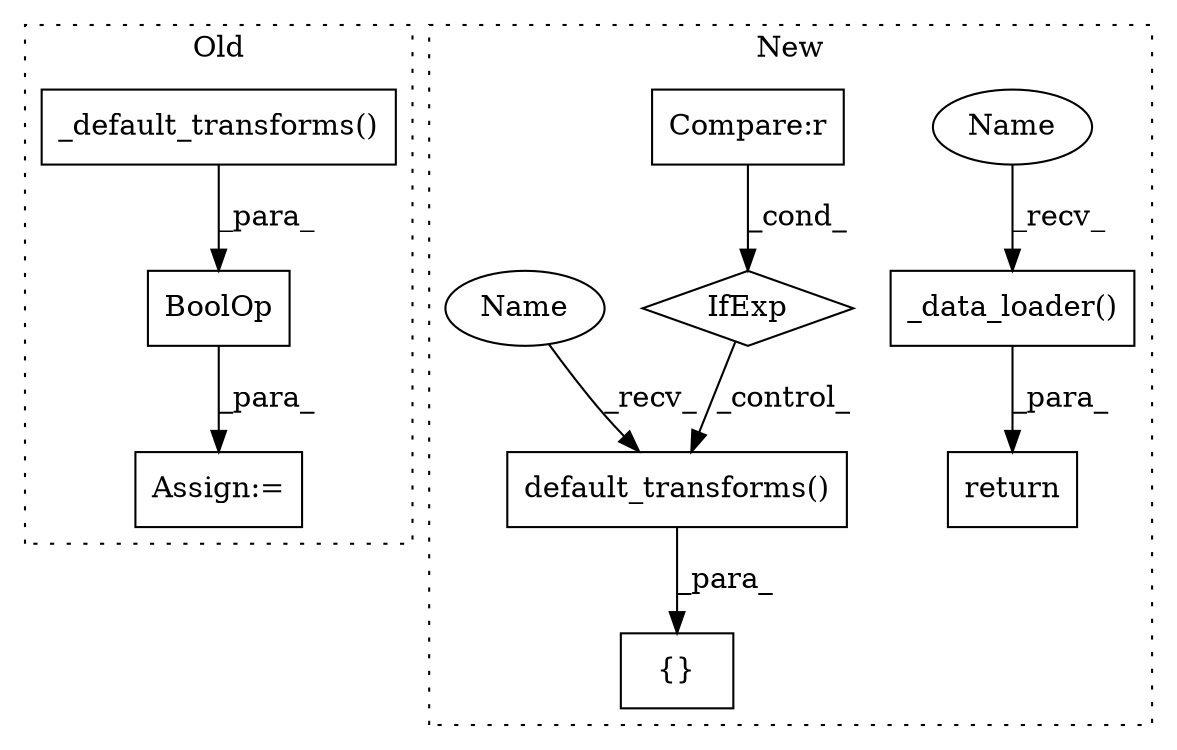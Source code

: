 digraph G {
subgraph cluster0 {
1 [label="_default_transforms()" a="75" s="5255" l="26" shape="box"];
3 [label="BoolOp" a="72" s="5210" l="71" shape="box"];
9 [label="Assign:=" a="68" s="5207" l="3" shape="box"];
label = "Old";
style="dotted";
}
subgraph cluster1 {
2 [label="{}" a="59" s="4960,5090" l="14,0" shape="box"];
4 [label="default_transforms()" a="75" s="5009" l="25" shape="box"];
5 [label="Compare:r" a="40" s="5038" l="27" shape="box"];
6 [label="_data_loader()" a="75" s="5279,5304" l="18,16" shape="box"];
7 [label="IfExp" a="51" s="5034,5065" l="4,6" shape="diamond"];
8 [label="return" a="93" s="5272" l="7" shape="box"];
10 [label="Name" a="87" s="5279" l="4" shape="ellipse"];
11 [label="Name" a="87" s="5009" l="4" shape="ellipse"];
label = "New";
style="dotted";
}
1 -> 3 [label="_para_"];
3 -> 9 [label="_para_"];
4 -> 2 [label="_para_"];
5 -> 7 [label="_cond_"];
6 -> 8 [label="_para_"];
7 -> 4 [label="_control_"];
10 -> 6 [label="_recv_"];
11 -> 4 [label="_recv_"];
}